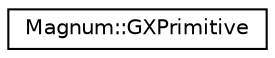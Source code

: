 digraph "圖形化之類別階層"
{
  edge [fontname="Helvetica",fontsize="10",labelfontname="Helvetica",labelfontsize="10"];
  node [fontname="Helvetica",fontsize="10",shape=record];
  rankdir="LR";
  Node1 [label="Magnum::GXPrimitive",height=0.2,width=0.4,color="black", fillcolor="white", style="filled",URL="$class_magnum_1_1_g_x_primitive.html"];
}
